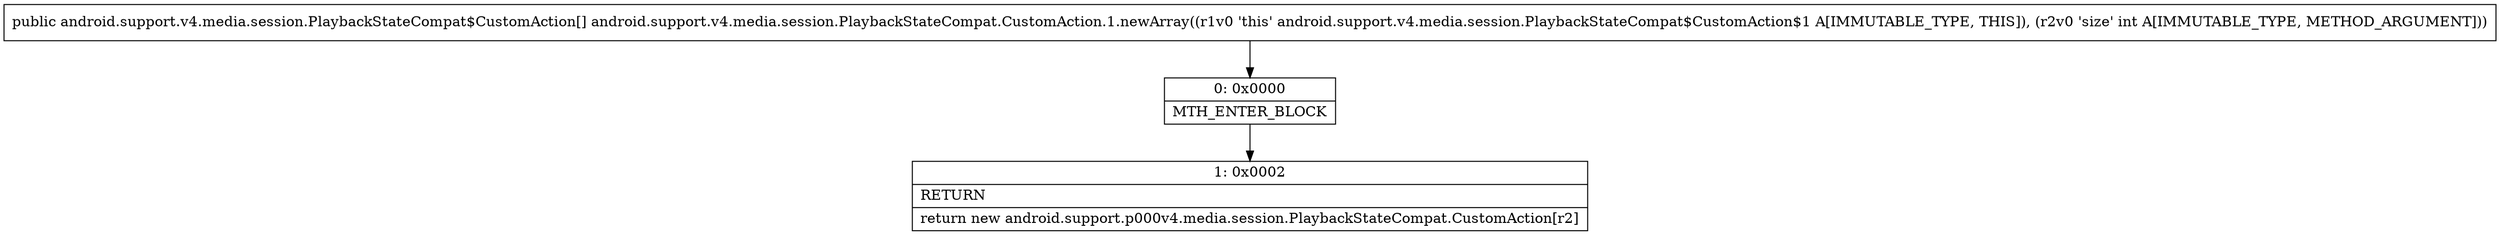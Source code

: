 digraph "CFG forandroid.support.v4.media.session.PlaybackStateCompat.CustomAction.1.newArray(I)[Landroid\/support\/v4\/media\/session\/PlaybackStateCompat$CustomAction;" {
Node_0 [shape=record,label="{0\:\ 0x0000|MTH_ENTER_BLOCK\l}"];
Node_1 [shape=record,label="{1\:\ 0x0002|RETURN\l|return new android.support.p000v4.media.session.PlaybackStateCompat.CustomAction[r2]\l}"];
MethodNode[shape=record,label="{public android.support.v4.media.session.PlaybackStateCompat$CustomAction[] android.support.v4.media.session.PlaybackStateCompat.CustomAction.1.newArray((r1v0 'this' android.support.v4.media.session.PlaybackStateCompat$CustomAction$1 A[IMMUTABLE_TYPE, THIS]), (r2v0 'size' int A[IMMUTABLE_TYPE, METHOD_ARGUMENT])) }"];
MethodNode -> Node_0;
Node_0 -> Node_1;
}

